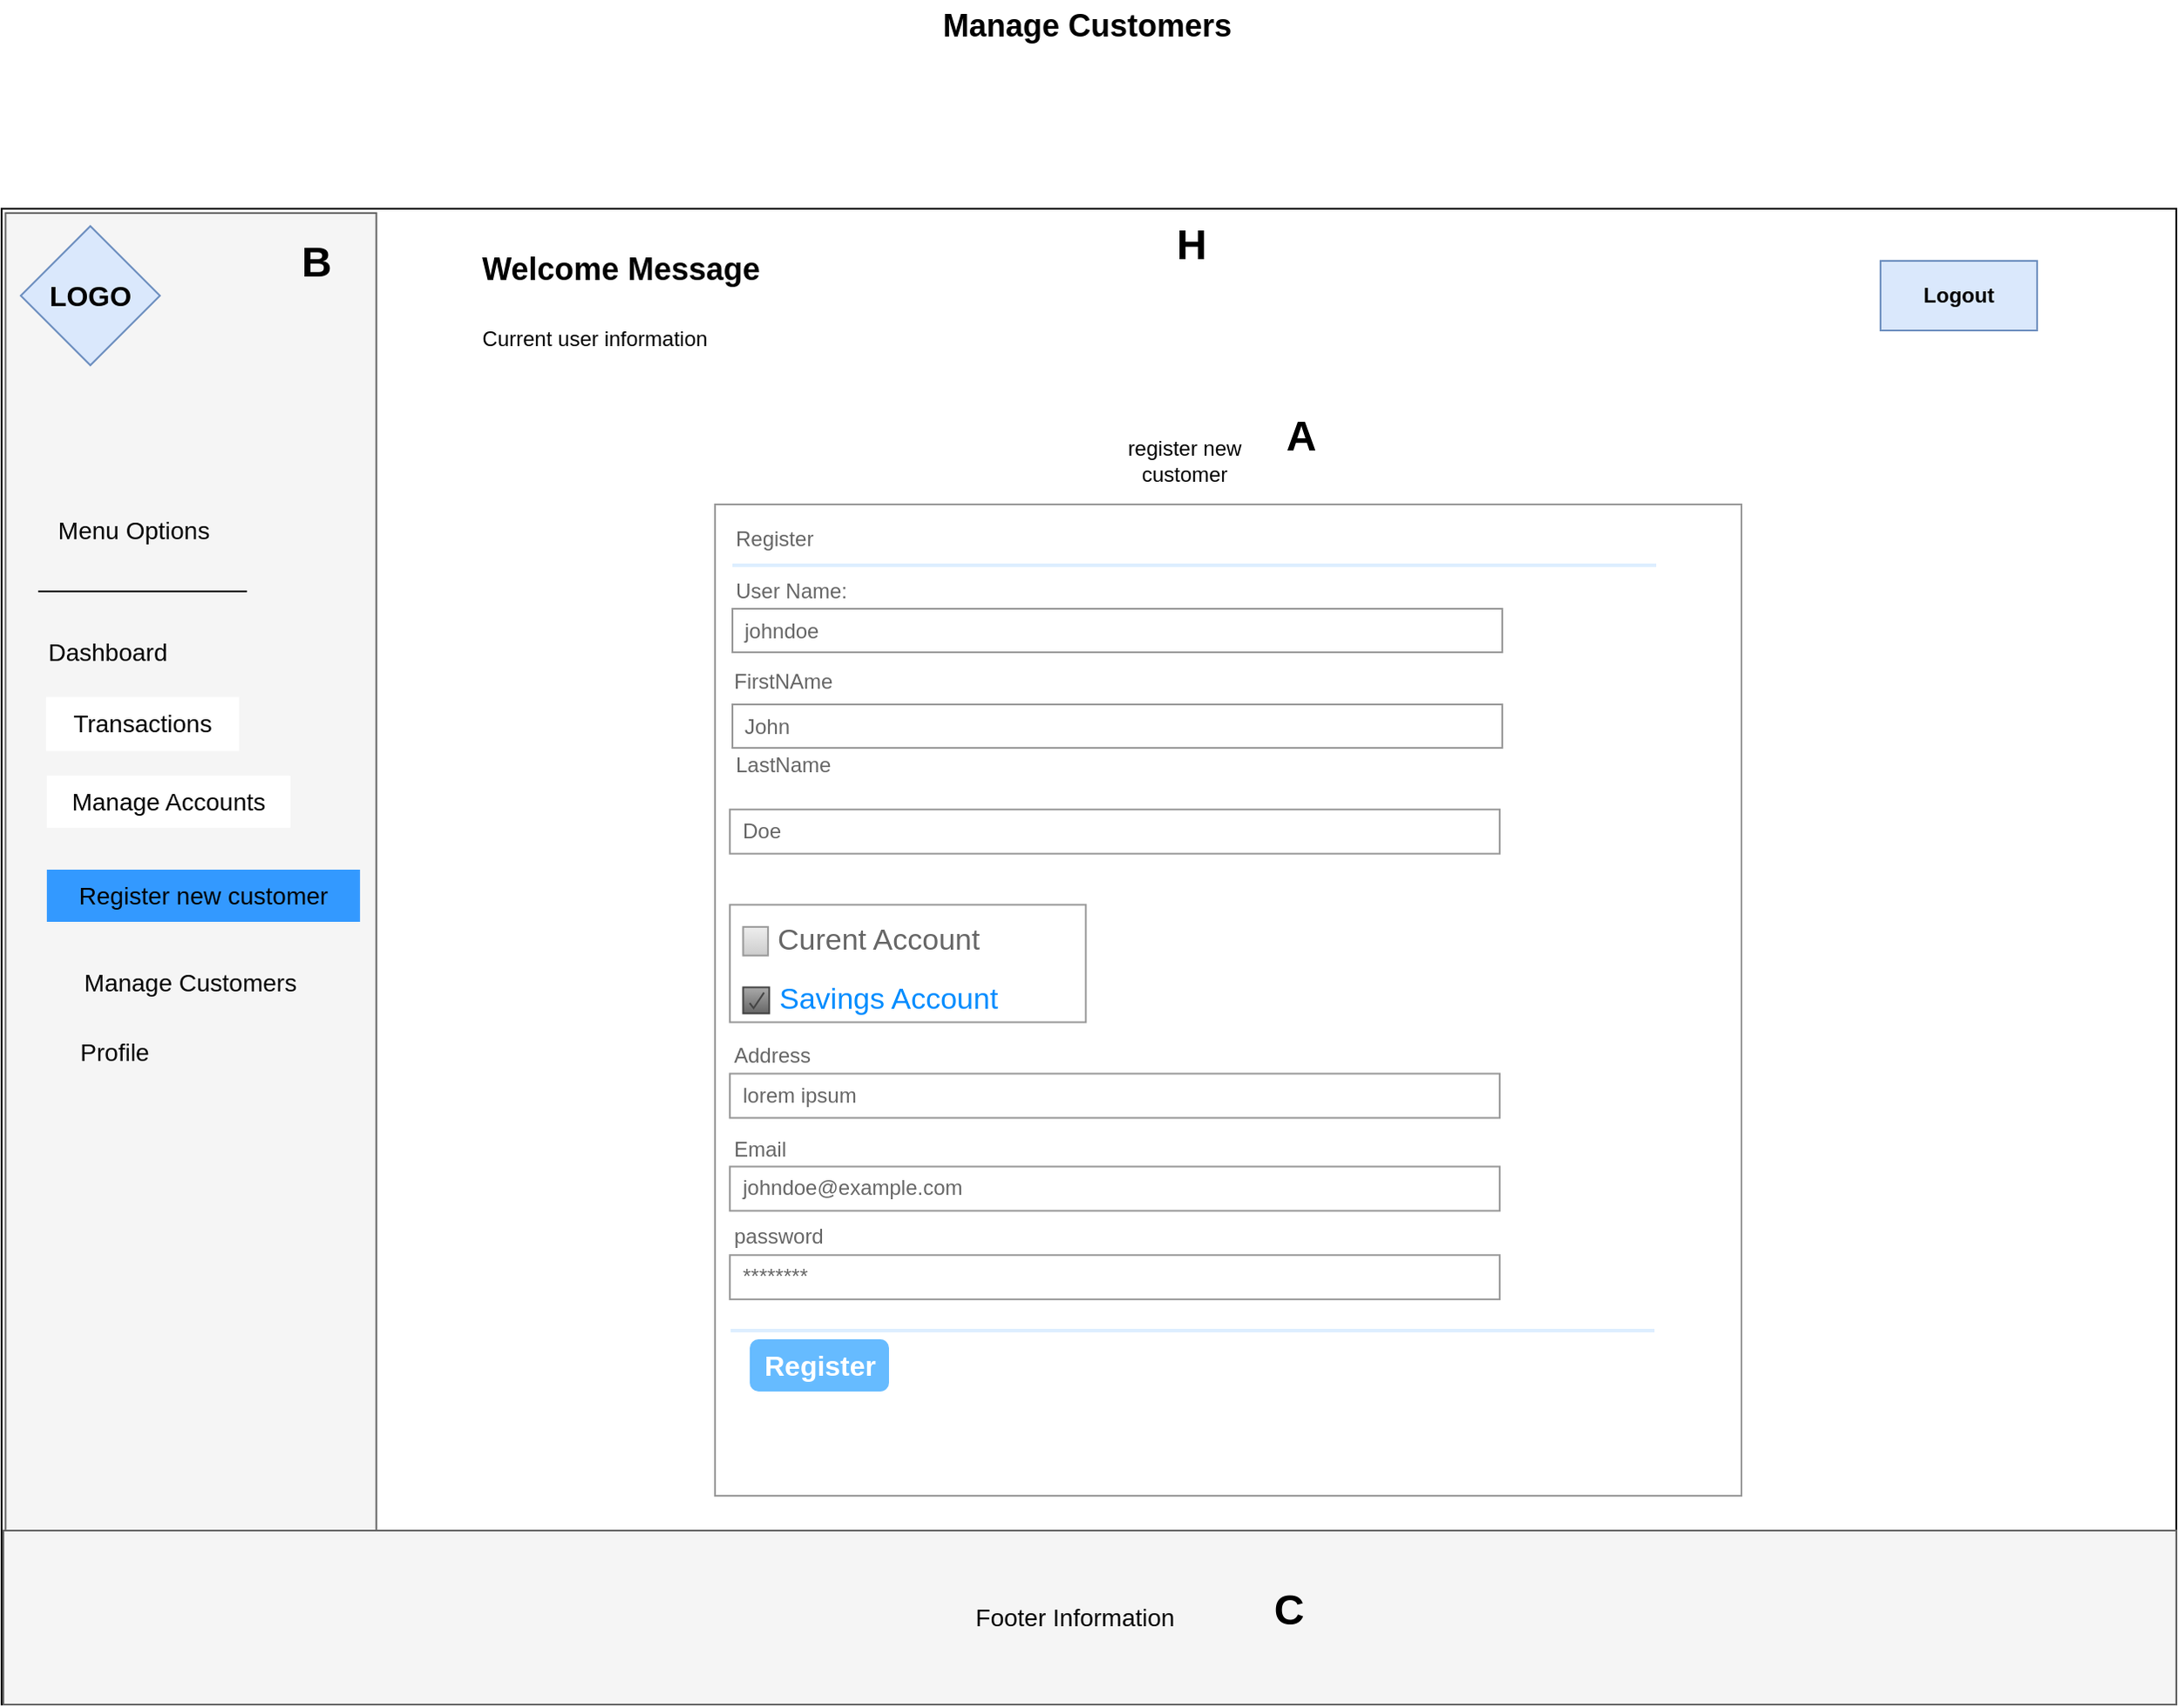 <mxfile version="24.5.3" type="device">
  <diagram id="3j9G0F825_cHGCq9AKto" name="Page-2">
    <mxGraphModel dx="2672" dy="-6106" grid="1" gridSize="10" guides="1" tooltips="1" connect="1" arrows="1" fold="1" page="1" pageScale="1" pageWidth="827" pageHeight="1169" math="0" shadow="0">
      <root>
        <mxCell id="0" />
        <mxCell id="1" parent="0" />
        <mxCell id="QFe1ScGnCT4EniJzE_eW-143" value="" style="rounded=0;whiteSpace=wrap;html=1;" parent="1" vertex="1">
          <mxGeometry x="-160.07" y="7200" width="1250" height="860" as="geometry" />
        </mxCell>
        <mxCell id="QFe1ScGnCT4EniJzE_eW-144" value="" style="rounded=0;whiteSpace=wrap;html=1;fillColor=#f5f5f5;fontColor=#333333;strokeColor=#666666;rotation=-270;" parent="1" vertex="1">
          <mxGeometry x="-480.0" y="7524.69" width="857.5" height="213.13" as="geometry" />
        </mxCell>
        <mxCell id="QFe1ScGnCT4EniJzE_eW-145" value="&lt;font size=&quot;3&quot;&gt;&lt;b&gt;LOGO&lt;/b&gt;&lt;/font&gt;" style="rhombus;whiteSpace=wrap;html=1;fillColor=#dae8fc;strokeColor=#6c8ebf;" parent="1" vertex="1">
          <mxGeometry x="-149.07" y="7210" width="80" height="80" as="geometry" />
        </mxCell>
        <mxCell id="QFe1ScGnCT4EniJzE_eW-146" value="&lt;b&gt;Logout&lt;/b&gt;" style="rounded=0;whiteSpace=wrap;html=1;fillColor=#dae8fc;strokeColor=#6c8ebf;" parent="1" vertex="1">
          <mxGeometry x="919.93" y="7230" width="90" height="40" as="geometry" />
        </mxCell>
        <mxCell id="QFe1ScGnCT4EniJzE_eW-147" value="" style="rounded=0;whiteSpace=wrap;html=1;fillColor=#f5f5f5;fontColor=#f5f5f5;strokeColor=#666666;" parent="1" vertex="1">
          <mxGeometry x="-159.07" y="7960" width="1249" height="100" as="geometry" />
        </mxCell>
        <mxCell id="QFe1ScGnCT4EniJzE_eW-148" value="&lt;font style=&quot;font-size: 14px;&quot;&gt;Footer Information&lt;/font&gt;" style="text;html=1;align=center;verticalAlign=middle;whiteSpace=wrap;rounded=0;" parent="1" vertex="1">
          <mxGeometry x="393.93" y="7995" width="126" height="30" as="geometry" />
        </mxCell>
        <mxCell id="QFe1ScGnCT4EniJzE_eW-149" value="&lt;b&gt;&lt;font style=&quot;font-size: 18px;&quot;&gt;Welcome Message&lt;/font&gt;&lt;/b&gt;" style="text;html=1;align=center;verticalAlign=middle;whiteSpace=wrap;rounded=0;" parent="1" vertex="1">
          <mxGeometry x="80.93" y="7220" width="230" height="30" as="geometry" />
        </mxCell>
        <mxCell id="QFe1ScGnCT4EniJzE_eW-150" value="Current user information" style="text;html=1;align=center;verticalAlign=middle;whiteSpace=wrap;rounded=0;" parent="1" vertex="1">
          <mxGeometry x="100.93" y="7260" width="160" height="30" as="geometry" />
        </mxCell>
        <mxCell id="QFe1ScGnCT4EniJzE_eW-151" value="&lt;font style=&quot;font-size: 14px;&quot;&gt;Menu Options&lt;/font&gt;" style="text;html=1;align=center;verticalAlign=middle;whiteSpace=wrap;rounded=0;" parent="1" vertex="1">
          <mxGeometry x="-139.07" y="7370" width="110" height="30" as="geometry" />
        </mxCell>
        <mxCell id="QFe1ScGnCT4EniJzE_eW-152" value="&lt;font style=&quot;font-size: 14px;&quot;&gt;Dashboard&lt;/font&gt;" style="text;html=1;align=center;verticalAlign=middle;whiteSpace=wrap;rounded=0;" parent="1" vertex="1">
          <mxGeometry x="-154.07" y="7440" width="110" height="30" as="geometry" />
        </mxCell>
        <mxCell id="QFe1ScGnCT4EniJzE_eW-153" value="&lt;font style=&quot;font-size: 14px;&quot;&gt;Transactions&lt;/font&gt;" style="text;html=1;align=center;verticalAlign=middle;whiteSpace=wrap;rounded=0;fillColor=#FFFFFF;strokeColor=#FFFFFF;" parent="1" vertex="1">
          <mxGeometry x="-134.07" y="7481.26" width="110" height="30" as="geometry" />
        </mxCell>
        <mxCell id="QFe1ScGnCT4EniJzE_eW-154" value="&lt;font style=&quot;font-size: 14px;&quot;&gt;Manage Accounts&lt;/font&gt;" style="text;html=1;align=center;verticalAlign=middle;whiteSpace=wrap;rounded=0;fillColor=#FFFFFF;" parent="1" vertex="1">
          <mxGeometry x="-134.07" y="7525.95" width="140" height="30" as="geometry" />
        </mxCell>
        <mxCell id="QFe1ScGnCT4EniJzE_eW-155" value="&lt;font style=&quot;font-size: 14px;&quot;&gt;Register new customer&lt;/font&gt;" style="text;html=1;align=center;verticalAlign=middle;whiteSpace=wrap;rounded=0;fillColor=#3399FF;" parent="1" vertex="1">
          <mxGeometry x="-134.07" y="7580" width="180" height="30" as="geometry" />
        </mxCell>
        <mxCell id="QFe1ScGnCT4EniJzE_eW-156" value="&lt;font style=&quot;font-size: 14px;&quot;&gt;Manage Customers&lt;/font&gt;" style="text;html=1;align=center;verticalAlign=middle;whiteSpace=wrap;rounded=0;" parent="1" vertex="1">
          <mxGeometry x="-120.71" y="7630" width="139.07" height="30" as="geometry" />
        </mxCell>
        <mxCell id="QFe1ScGnCT4EniJzE_eW-157" value="&lt;font style=&quot;font-size: 14px;&quot;&gt;Profile&lt;/font&gt;" style="text;html=1;align=center;verticalAlign=middle;whiteSpace=wrap;rounded=0;" parent="1" vertex="1">
          <mxGeometry x="-150.0" y="7670" width="110" height="30" as="geometry" />
        </mxCell>
        <mxCell id="QFe1ScGnCT4EniJzE_eW-158" style="edgeStyle=orthogonalEdgeStyle;rounded=0;orthogonalLoop=1;jettySize=auto;html=1;exitX=0.5;exitY=1;exitDx=0;exitDy=0;" parent="1" source="QFe1ScGnCT4EniJzE_eW-157" target="QFe1ScGnCT4EniJzE_eW-157" edge="1">
          <mxGeometry relative="1" as="geometry" />
        </mxCell>
        <mxCell id="QFe1ScGnCT4EniJzE_eW-159" value="" style="endArrow=none;html=1;rounded=0;" parent="1" edge="1">
          <mxGeometry width="50" height="50" relative="1" as="geometry">
            <mxPoint x="-19.07" y="7420" as="sourcePoint" />
            <mxPoint x="-139.07" y="7420" as="targetPoint" />
          </mxGeometry>
        </mxCell>
        <mxCell id="QFe1ScGnCT4EniJzE_eW-160" value="register new customer" style="text;html=1;align=center;verticalAlign=middle;whiteSpace=wrap;rounded=0;" parent="1" vertex="1">
          <mxGeometry x="459.93" y="7330" width="120.07" height="30" as="geometry" />
        </mxCell>
        <mxCell id="QFe1ScGnCT4EniJzE_eW-161" style="edgeStyle=orthogonalEdgeStyle;rounded=0;orthogonalLoop=1;jettySize=auto;html=1;exitX=0.5;exitY=1;exitDx=0;exitDy=0;" parent="1" source="QFe1ScGnCT4EniJzE_eW-155" target="QFe1ScGnCT4EniJzE_eW-155" edge="1">
          <mxGeometry relative="1" as="geometry" />
        </mxCell>
        <mxCell id="QFe1ScGnCT4EniJzE_eW-162" value="" style="strokeWidth=1;shadow=0;dashed=0;align=center;html=1;shape=mxgraph.mockup.forms.rrect;rSize=0;strokeColor=#999999;fillColor=#ffffff;" parent="1" vertex="1">
          <mxGeometry x="250.0" y="7370" width="590" height="570" as="geometry" />
        </mxCell>
        <mxCell id="QFe1ScGnCT4EniJzE_eW-163" value="Register" style="strokeWidth=1;shadow=0;dashed=0;align=center;html=1;shape=mxgraph.mockup.forms.anchor;fontSize=12;fontColor=#666666;align=left;resizeWidth=1;spacingLeft=0;" parent="QFe1ScGnCT4EniJzE_eW-162" vertex="1">
          <mxGeometry width="295" height="20" relative="1" as="geometry">
            <mxPoint x="10" y="10" as="offset" />
          </mxGeometry>
        </mxCell>
        <mxCell id="QFe1ScGnCT4EniJzE_eW-164" value="" style="shape=line;strokeColor=#ddeeff;strokeWidth=2;html=1;resizeWidth=1;" parent="QFe1ScGnCT4EniJzE_eW-162" vertex="1">
          <mxGeometry width="531" height="10" relative="1" as="geometry">
            <mxPoint x="10" y="30" as="offset" />
          </mxGeometry>
        </mxCell>
        <mxCell id="QFe1ScGnCT4EniJzE_eW-165" value="User Name:" style="strokeWidth=1;shadow=0;dashed=0;align=center;html=1;shape=mxgraph.mockup.forms.anchor;fontSize=12;fontColor=#666666;align=left;resizeWidth=1;spacingLeft=0;" parent="QFe1ScGnCT4EniJzE_eW-162" vertex="1">
          <mxGeometry width="295" height="20" relative="1" as="geometry">
            <mxPoint x="10" y="40" as="offset" />
          </mxGeometry>
        </mxCell>
        <mxCell id="QFe1ScGnCT4EniJzE_eW-166" value="johndoe" style="strokeWidth=1;shadow=0;dashed=0;align=center;html=1;shape=mxgraph.mockup.forms.rrect;rSize=0;strokeColor=#999999;fontColor=#666666;align=left;spacingLeft=5;resizeWidth=1;" parent="QFe1ScGnCT4EniJzE_eW-162" vertex="1">
          <mxGeometry width="442.5" height="25" relative="1" as="geometry">
            <mxPoint x="10" y="60" as="offset" />
          </mxGeometry>
        </mxCell>
        <mxCell id="QFe1ScGnCT4EniJzE_eW-167" value="LastName" style="strokeWidth=1;shadow=0;dashed=0;align=center;html=1;shape=mxgraph.mockup.forms.anchor;fontSize=12;fontColor=#666666;align=left;resizeWidth=1;spacingLeft=0;" parent="QFe1ScGnCT4EniJzE_eW-162" vertex="1">
          <mxGeometry width="295" height="20" relative="1" as="geometry">
            <mxPoint x="10" y="140" as="offset" />
          </mxGeometry>
        </mxCell>
        <mxCell id="QFe1ScGnCT4EniJzE_eW-168" value="John" style="strokeWidth=1;shadow=0;dashed=0;align=center;html=1;shape=mxgraph.mockup.forms.rrect;rSize=0;strokeColor=#999999;fontColor=#666666;align=left;spacingLeft=5;resizeWidth=1;" parent="QFe1ScGnCT4EniJzE_eW-162" vertex="1">
          <mxGeometry width="442.5" height="25" relative="1" as="geometry">
            <mxPoint x="10" y="115" as="offset" />
          </mxGeometry>
        </mxCell>
        <mxCell id="QFe1ScGnCT4EniJzE_eW-169" value="Register" style="strokeWidth=1;shadow=0;dashed=0;align=center;html=1;shape=mxgraph.mockup.forms.rrect;rSize=5;strokeColor=none;fontColor=#ffffff;fillColor=#66bbff;fontSize=16;fontStyle=1;" parent="QFe1ScGnCT4EniJzE_eW-162" vertex="1">
          <mxGeometry y="1" width="80" height="30" relative="1" as="geometry">
            <mxPoint x="20" y="-90" as="offset" />
          </mxGeometry>
        </mxCell>
        <mxCell id="QFe1ScGnCT4EniJzE_eW-170" value="" style="shape=line;strokeColor=#ddeeff;strokeWidth=2;html=1;resizeWidth=1;" parent="QFe1ScGnCT4EniJzE_eW-162" vertex="1">
          <mxGeometry y="1" width="531" height="10" relative="1" as="geometry">
            <mxPoint x="9" y="-100" as="offset" />
          </mxGeometry>
        </mxCell>
        <mxCell id="QFe1ScGnCT4EniJzE_eW-171" value="********" style="strokeWidth=1;shadow=0;dashed=0;align=center;html=1;shape=mxgraph.mockup.forms.rrect;rSize=0;strokeColor=#999999;fontColor=#666666;align=left;spacingLeft=5;resizeWidth=1;" parent="QFe1ScGnCT4EniJzE_eW-162" vertex="1">
          <mxGeometry x="8.551" y="431.612" width="442.5" height="25.446" as="geometry" />
        </mxCell>
        <mxCell id="QFe1ScGnCT4EniJzE_eW-172" value="johndoe@example.com" style="strokeWidth=1;shadow=0;dashed=0;align=center;html=1;shape=mxgraph.mockup.forms.rrect;rSize=0;strokeColor=#999999;fontColor=#666666;align=left;spacingLeft=5;resizeWidth=1;" parent="QFe1ScGnCT4EniJzE_eW-162" vertex="1">
          <mxGeometry x="8.551" y="380.719" width="442.5" height="25.446" as="geometry" />
        </mxCell>
        <mxCell id="QFe1ScGnCT4EniJzE_eW-173" value="lorem ipsum" style="strokeWidth=1;shadow=0;dashed=0;align=center;html=1;shape=mxgraph.mockup.forms.rrect;rSize=0;strokeColor=#999999;fontColor=#666666;align=left;spacingLeft=5;resizeWidth=1;" parent="QFe1ScGnCT4EniJzE_eW-162" vertex="1">
          <mxGeometry x="8.551" y="327.282" width="442.5" height="25.446" as="geometry" />
        </mxCell>
        <mxCell id="QFe1ScGnCT4EniJzE_eW-174" value="password" style="strokeWidth=1;shadow=0;dashed=0;align=center;html=1;shape=mxgraph.mockup.forms.anchor;fontSize=12;fontColor=#666666;align=left;resizeWidth=1;spacingLeft=0;" parent="QFe1ScGnCT4EniJzE_eW-162" vertex="1">
          <mxGeometry x="8.551" y="411.255" width="295" height="20.357" as="geometry" />
        </mxCell>
        <mxCell id="QFe1ScGnCT4EniJzE_eW-175" value="Email" style="strokeWidth=1;shadow=0;dashed=0;align=center;html=1;shape=mxgraph.mockup.forms.anchor;fontSize=12;fontColor=#666666;align=left;resizeWidth=1;spacingLeft=0;" parent="QFe1ScGnCT4EniJzE_eW-162" vertex="1">
          <mxGeometry x="8.551" y="360.362" width="295" height="20.357" as="geometry" />
        </mxCell>
        <mxCell id="QFe1ScGnCT4EniJzE_eW-176" value="Address" style="strokeWidth=1;shadow=0;dashed=0;align=center;html=1;shape=mxgraph.mockup.forms.anchor;fontSize=12;fontColor=#666666;align=left;resizeWidth=1;spacingLeft=0;" parent="QFe1ScGnCT4EniJzE_eW-162" vertex="1">
          <mxGeometry x="8.551" y="306.925" width="295" height="20.357" as="geometry" />
        </mxCell>
        <mxCell id="QFe1ScGnCT4EniJzE_eW-177" value="Doe" style="strokeWidth=1;shadow=0;dashed=0;align=center;html=1;shape=mxgraph.mockup.forms.rrect;rSize=0;strokeColor=#999999;fontColor=#666666;align=left;spacingLeft=5;resizeWidth=1;" parent="QFe1ScGnCT4EniJzE_eW-162" vertex="1">
          <mxGeometry x="8.551" y="175.386" width="442.5" height="25.446" as="geometry" />
        </mxCell>
        <mxCell id="QFe1ScGnCT4EniJzE_eW-178" value="FirstNAme" style="strokeWidth=1;shadow=0;dashed=0;align=center;html=1;shape=mxgraph.mockup.forms.anchor;fontSize=12;fontColor=#666666;align=left;resizeWidth=1;spacingLeft=0;" parent="QFe1ScGnCT4EniJzE_eW-162" vertex="1">
          <mxGeometry x="8.551" y="91.607" width="295" height="20.357" as="geometry" />
        </mxCell>
        <mxCell id="QFe1ScGnCT4EniJzE_eW-179" value="" style="strokeWidth=1;shadow=0;dashed=0;align=center;html=1;shape=mxgraph.mockup.forms.rrect;rSize=0;strokeColor=#999999;fillColor=#ffffff;recursiveResize=0;" parent="QFe1ScGnCT4EniJzE_eW-162" vertex="1">
          <mxGeometry x="8.555" y="230.192" width="204.597" height="67.534" as="geometry" />
        </mxCell>
        <mxCell id="QFe1ScGnCT4EniJzE_eW-180" value="Curent Account" style="strokeWidth=1;shadow=0;dashed=0;align=center;html=1;shape=mxgraph.mockup.forms.rrect;rSize=0;fillColor=#eeeeee;strokeColor=#999999;gradientColor=#cccccc;align=left;spacingLeft=4;fontSize=17;fontColor=#666666;labelPosition=right;" parent="QFe1ScGnCT4EniJzE_eW-179" vertex="1">
          <mxGeometry x="7.613" y="12.726" width="14.274" height="16.442" as="geometry" />
        </mxCell>
        <mxCell id="QFe1ScGnCT4EniJzE_eW-181" value="Savings Account" style="strokeWidth=1;shadow=0;dashed=0;align=center;html=1;shape=mxgraph.mockup.forms.checkbox;rSize=0;resizable=0;fillColor=#aaaaaa;strokeColor=#444444;gradientColor=#666666;align=left;spacingLeft=4;fontSize=17;fontColor=#008cff;labelPosition=right;" parent="QFe1ScGnCT4EniJzE_eW-179" vertex="1">
          <mxGeometry x="7.613" y="47.474" width="15" height="15" as="geometry" />
        </mxCell>
        <mxCell id="QFe1ScGnCT4EniJzE_eW-183" value="&lt;font style=&quot;font-size: 18px;&quot;&gt;&lt;b&gt;Manage Customers&lt;/b&gt;&lt;/font&gt;" style="text;html=1;align=center;verticalAlign=middle;whiteSpace=wrap;rounded=0;" parent="1" vertex="1">
          <mxGeometry x="370" y="7080" width="188" height="30" as="geometry" />
        </mxCell>
        <mxCell id="rqpkRDc5HdvK3YEeWjWB-39" value="&lt;h1 style=&quot;margin-top: 0px;&quot;&gt;A&lt;/h1&gt;" style="text;html=1;whiteSpace=wrap;overflow=hidden;rounded=0;align=center;" parent="1" vertex="1">
          <mxGeometry x="572" y="7310" width="30" height="40" as="geometry" />
        </mxCell>
        <mxCell id="rqpkRDc5HdvK3YEeWjWB-41" value="&lt;h1 style=&quot;margin-top: 0px;&quot;&gt;H&lt;/h1&gt;" style="text;html=1;whiteSpace=wrap;overflow=hidden;rounded=0;align=center;" parent="1" vertex="1">
          <mxGeometry x="509" y="7200" width="30" height="40" as="geometry" />
        </mxCell>
        <mxCell id="rqpkRDc5HdvK3YEeWjWB-42" value="&lt;h1 style=&quot;margin-top: 0px;&quot;&gt;B&lt;/h1&gt;" style="text;html=1;whiteSpace=wrap;overflow=hidden;rounded=0;align=center;" parent="1" vertex="1">
          <mxGeometry x="5.93" y="7210" width="30" height="40" as="geometry" />
        </mxCell>
        <mxCell id="rqpkRDc5HdvK3YEeWjWB-43" value="&lt;h1 style=&quot;margin-top: 0px;&quot;&gt;C&lt;/h1&gt;" style="text;html=1;whiteSpace=wrap;overflow=hidden;rounded=0;align=center;" parent="1" vertex="1">
          <mxGeometry x="565.04" y="7985" width="30" height="40" as="geometry" />
        </mxCell>
      </root>
    </mxGraphModel>
  </diagram>
</mxfile>
